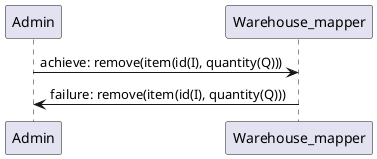 @startuml
Admin -> Warehouse_mapper: achieve: remove(item(id(I), quantity(Q)))
Warehouse_mapper -> Admin: failure: remove(item(id(I), quantity(Q)))
@enduml

@startuml
Admin -> Warehouse_mapper: achieve: remove(item(id(I), quantity(Q)))
Warehouse_mapper -> Admin: confirm: remove(item(id(I), quantity(Q)))[position(rack(3),shelf(4),quantity(5)), ...]
@enduml